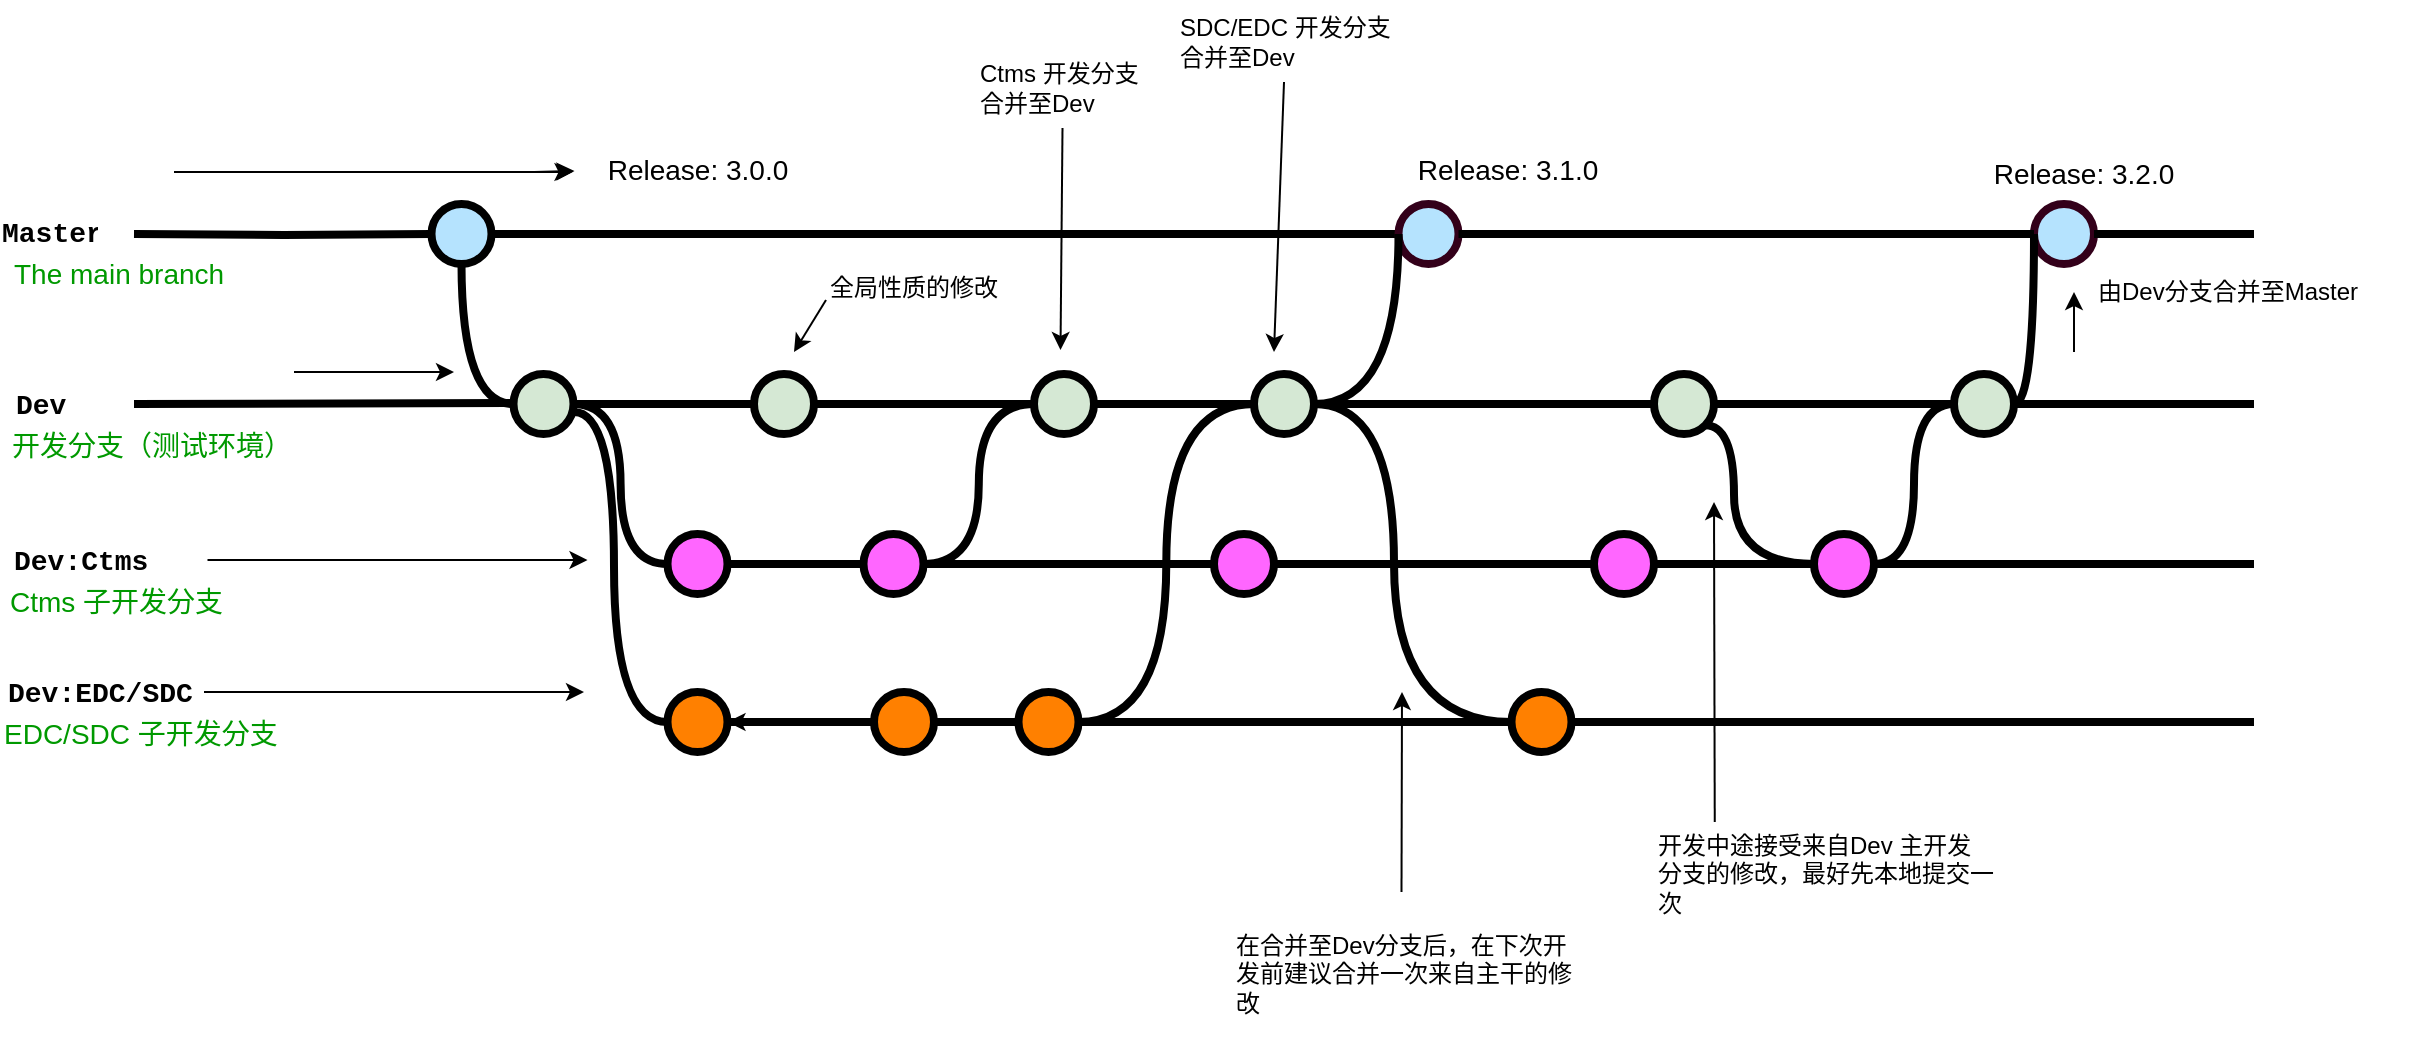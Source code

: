 <mxfile version="16.5.6" type="github" pages="2">
  <diagram id="yPxyJZ8AM_hMuL3Unpa9" name="complex gitflow">
    <mxGraphModel dx="1550" dy="779" grid="1" gridSize="10" guides="1" tooltips="1" connect="1" arrows="1" fold="1" page="1" pageScale="1" pageWidth="1100" pageHeight="850" math="0" shadow="0">
      <root>
        <mxCell id="0" />
        <mxCell id="1" parent="0" />
        <mxCell id="uWUnNED6HEl2aK5fdaIb-10" value="" style="verticalLabelPosition=bottom;verticalAlign=top;html=1;strokeWidth=4;shape=mxgraph.flowchart.on-page_reference;plain-blue;gradientColor=none;fillColor=#B5E3Fe;strokeColor=#000000;" parent="1" vertex="1">
          <mxGeometry x="298.75" y="196" width="30" height="30" as="geometry" />
        </mxCell>
        <mxCell id="uWUnNED6HEl2aK5fdaIb-109" value="" style="verticalLabelPosition=bottom;verticalAlign=top;html=1;strokeWidth=4;shape=mxgraph.flowchart.on-page_reference;plain-blue;gradientColor=none;strokeColor=#33001A;fillColor=#B5E3FE;" parent="1" vertex="1">
          <mxGeometry x="1100" y="196" width="30" height="30" as="geometry" />
        </mxCell>
        <mxCell id="uWUnNED6HEl2aK5fdaIb-12" value="" style="edgeStyle=orthogonalEdgeStyle;rounded=0;html=1;jettySize=auto;orthogonalLoop=1;strokeWidth=4;endArrow=none;endFill=0;" parent="1" target="uWUnNED6HEl2aK5fdaIb-10" edge="1">
          <mxGeometry x="192.25" y="211" as="geometry">
            <mxPoint x="150" y="211" as="sourcePoint" />
          </mxGeometry>
        </mxCell>
        <mxCell id="uWUnNED6HEl2aK5fdaIb-13" value="Master" style="text;html=1;strokeColor=none;fillColor=none;align=center;verticalAlign=middle;whiteSpace=wrap;overflow=hidden;fontSize=14;fontStyle=1;fontFamily=Courier New;" parent="1" vertex="1">
          <mxGeometry x="83" y="190" width="50" height="42" as="geometry" />
        </mxCell>
        <mxCell id="uWUnNED6HEl2aK5fdaIb-14" style="edgeStyle=orthogonalEdgeStyle;curved=1;rounded=0;html=1;exitX=1;exitY=0.5;exitPerimeter=0;endArrow=none;endFill=0;jettySize=auto;orthogonalLoop=1;strokeWidth=4;fontSize=15;entryX=0;entryY=0.5;entryDx=0;entryDy=0;entryPerimeter=0;startArrow=none;" parent="1" source="Vz9PpJUxYuVP-sBHaJVy-69" target="Vz9PpJUxYuVP-sBHaJVy-25" edge="1">
          <mxGeometry relative="1" as="geometry">
            <mxPoint x="630" y="296" as="targetPoint" />
          </mxGeometry>
        </mxCell>
        <mxCell id="uWUnNED6HEl2aK5fdaIb-15" value="" style="verticalLabelPosition=bottom;verticalAlign=top;html=1;strokeWidth=4;shape=mxgraph.flowchart.on-page_reference;plain-purple;gradientColor=none;strokeColor=#000000;fillColor=#D5E8D4;" parent="1" vertex="1">
          <mxGeometry x="339.75" y="281" width="30" height="30" as="geometry" />
        </mxCell>
        <mxCell id="uWUnNED6HEl2aK5fdaIb-20" value="Dev" style="text;html=1;strokeColor=none;fillColor=none;align=left;verticalAlign=middle;whiteSpace=wrap;overflow=hidden;fontSize=14;fontStyle=1;fontFamily=Courier New;" parent="1" vertex="1">
          <mxGeometry x="88.75" y="286" width="240" height="20" as="geometry" />
        </mxCell>
        <mxCell id="uWUnNED6HEl2aK5fdaIb-71" value="" style="edgeStyle=orthogonalEdgeStyle;rounded=0;orthogonalLoop=1;jettySize=auto;html=1;endArrow=none;endFill=0;strokeWidth=4;" parent="1" source="uWUnNED6HEl2aK5fdaIb-69" target="uWUnNED6HEl2aK5fdaIb-70" edge="1">
          <mxGeometry relative="1" as="geometry" />
        </mxCell>
        <mxCell id="uWUnNED6HEl2aK5fdaIb-75" style="edgeStyle=orthogonalEdgeStyle;rounded=0;orthogonalLoop=1;jettySize=auto;html=1;entryX=1;entryY=0.5;entryDx=0;entryDy=0;entryPerimeter=0;endArrow=none;endFill=0;strokeWidth=4;curved=1;" parent="1" source="uWUnNED6HEl2aK5fdaIb-69" target="uWUnNED6HEl2aK5fdaIb-15" edge="1">
          <mxGeometry relative="1" as="geometry" />
        </mxCell>
        <mxCell id="uWUnNED6HEl2aK5fdaIb-69" value="" style="verticalLabelPosition=bottom;verticalAlign=top;html=1;strokeWidth=4;shape=mxgraph.flowchart.on-page_reference;plain-purple;gradientColor=none;strokeColor=#000000;fillColor=#FF66FF;" parent="1" vertex="1">
          <mxGeometry x="416.75" y="361" width="30" height="30" as="geometry" />
        </mxCell>
        <mxCell id="uWUnNED6HEl2aK5fdaIb-78" value="" style="edgeStyle=orthogonalEdgeStyle;curved=1;rounded=0;orthogonalLoop=1;jettySize=auto;html=1;endArrow=none;endFill=0;strokeWidth=4;" parent="1" source="uWUnNED6HEl2aK5fdaIb-70" target="uWUnNED6HEl2aK5fdaIb-77" edge="1">
          <mxGeometry relative="1" as="geometry" />
        </mxCell>
        <mxCell id="uWUnNED6HEl2aK5fdaIb-70" value="" style="verticalLabelPosition=bottom;verticalAlign=top;html=1;strokeWidth=4;shape=mxgraph.flowchart.on-page_reference;plain-purple;gradientColor=none;strokeColor=#000000;fillColor=#FF66FF;" parent="1" vertex="1">
          <mxGeometry x="514.75" y="361" width="30" height="30" as="geometry" />
        </mxCell>
        <mxCell id="uWUnNED6HEl2aK5fdaIb-96" value="" style="edgeStyle=orthogonalEdgeStyle;curved=1;rounded=0;orthogonalLoop=1;jettySize=auto;html=1;endArrow=none;endFill=0;strokeWidth=4;fontFamily=Courier New;fontColor=#009900;startArrow=none;" parent="1" source="Vz9PpJUxYuVP-sBHaJVy-75" target="uWUnNED6HEl2aK5fdaIb-95" edge="1">
          <mxGeometry relative="1" as="geometry" />
        </mxCell>
        <mxCell id="uWUnNED6HEl2aK5fdaIb-77" value="" style="verticalLabelPosition=bottom;verticalAlign=top;html=1;strokeWidth=4;shape=mxgraph.flowchart.on-page_reference;plain-purple;gradientColor=none;strokeColor=#000000;fillColor=#FF66FF;" parent="1" vertex="1">
          <mxGeometry x="690" y="361" width="30" height="30" as="geometry" />
        </mxCell>
        <mxCell id="uWUnNED6HEl2aK5fdaIb-108" style="edgeStyle=orthogonalEdgeStyle;curved=1;rounded=0;orthogonalLoop=1;jettySize=auto;html=1;entryX=0;entryY=0.5;entryDx=0;entryDy=0;entryPerimeter=0;endArrow=none;endFill=0;strokeWidth=4;fontFamily=Courier New;fontColor=#009900;" parent="1" source="uWUnNED6HEl2aK5fdaIb-95" target="uWUnNED6HEl2aK5fdaIb-106" edge="1">
          <mxGeometry relative="1" as="geometry" />
        </mxCell>
        <mxCell id="uWUnNED6HEl2aK5fdaIb-95" value="" style="verticalLabelPosition=bottom;verticalAlign=top;html=1;strokeWidth=4;shape=mxgraph.flowchart.on-page_reference;plain-purple;gradientColor=none;strokeColor=#000000;fillColor=#FF66FF;" parent="1" vertex="1">
          <mxGeometry x="990" y="361" width="30" height="30" as="geometry" />
        </mxCell>
        <mxCell id="uWUnNED6HEl2aK5fdaIb-76" value="Dev:Ctms" style="text;html=1;strokeColor=none;fillColor=none;align=left;verticalAlign=middle;whiteSpace=wrap;overflow=hidden;fontSize=14;fontStyle=1;fontFamily=Courier New;" parent="1" vertex="1">
          <mxGeometry x="87.75" y="364" width="91" height="20" as="geometry" />
        </mxCell>
        <mxCell id="uWUnNED6HEl2aK5fdaIb-87" value="Ctms 子开发分支" style="text;html=1;strokeColor=none;fillColor=none;align=left;verticalAlign=middle;whiteSpace=wrap;overflow=hidden;fontSize=14;fontStyle=0;fontColor=#009900;" parent="1" vertex="1">
          <mxGeometry x="85.75" y="384" width="240" height="20" as="geometry" />
        </mxCell>
        <mxCell id="uWUnNED6HEl2aK5fdaIb-89" value="开发分支（测试环境）" style="text;html=1;strokeColor=none;fillColor=none;align=left;verticalAlign=middle;whiteSpace=wrap;overflow=hidden;fontSize=14;fontStyle=0;fontColor=#009900;" parent="1" vertex="1">
          <mxGeometry x="86.75" y="306" width="240" height="20" as="geometry" />
        </mxCell>
        <mxCell id="uWUnNED6HEl2aK5fdaIb-90" value="The main branch&lt;br&gt;" style="text;html=1;strokeColor=none;fillColor=none;align=left;verticalAlign=middle;whiteSpace=wrap;overflow=hidden;fontSize=14;fontStyle=0;fontColor=#009900;" parent="1" vertex="1">
          <mxGeometry x="88.25" y="220" width="146.75" height="20" as="geometry" />
        </mxCell>
        <mxCell id="uWUnNED6HEl2aK5fdaIb-92" value="" style="endArrow=classic;html=1;strokeWidth=1;fontFamily=Courier New;fontColor=#009900;" parent="1" edge="1">
          <mxGeometry width="50" height="50" relative="1" as="geometry">
            <mxPoint x="186.75" y="374" as="sourcePoint" />
            <mxPoint x="376.75" y="374" as="targetPoint" />
          </mxGeometry>
        </mxCell>
        <mxCell id="uWUnNED6HEl2aK5fdaIb-93" value="" style="endArrow=classic;html=1;strokeWidth=1;fontFamily=Courier New;fontColor=#009900;" parent="1" edge="1">
          <mxGeometry width="50" height="50" relative="1" as="geometry">
            <mxPoint x="230" y="280" as="sourcePoint" />
            <mxPoint x="310" y="280" as="targetPoint" />
          </mxGeometry>
        </mxCell>
        <mxCell id="uWUnNED6HEl2aK5fdaIb-103" value="Release: 3.0.0" style="text;html=1;strokeColor=none;fillColor=none;align=center;verticalAlign=middle;whiteSpace=wrap;overflow=hidden;fontSize=14;" parent="1" vertex="1">
          <mxGeometry x="377.88" y="168" width="107.75" height="20" as="geometry" />
        </mxCell>
        <mxCell id="uWUnNED6HEl2aK5fdaIb-115" style="edgeStyle=orthogonalEdgeStyle;curved=1;rounded=0;orthogonalLoop=1;jettySize=auto;html=1;entryX=0;entryY=0.5;entryDx=0;entryDy=0;entryPerimeter=0;endArrow=none;endFill=0;strokeWidth=4;fontFamily=Courier New;fontColor=#009900;" parent="1" source="uWUnNED6HEl2aK5fdaIb-106" target="uWUnNED6HEl2aK5fdaIb-109" edge="1">
          <mxGeometry relative="1" as="geometry">
            <Array as="points">
              <mxPoint x="1100" y="296" />
            </Array>
          </mxGeometry>
        </mxCell>
        <mxCell id="uWUnNED6HEl2aK5fdaIb-106" value="" style="verticalLabelPosition=bottom;verticalAlign=top;html=1;strokeWidth=4;shape=mxgraph.flowchart.on-page_reference;plain-purple;gradientColor=none;strokeColor=#000000;fillColor=#D5E8D4;" parent="1" vertex="1">
          <mxGeometry x="1060" y="281" width="30" height="30" as="geometry" />
        </mxCell>
        <mxCell id="uWUnNED6HEl2aK5fdaIb-116" value="Release: 3.1.0" style="text;html=1;strokeColor=none;fillColor=none;align=center;verticalAlign=middle;whiteSpace=wrap;overflow=hidden;fontSize=14;" parent="1" vertex="1">
          <mxGeometry x="782.25" y="168" width="110" height="20" as="geometry" />
        </mxCell>
        <mxCell id="uWUnNED6HEl2aK5fdaIb-117" value="" style="endArrow=classic;html=1;strokeWidth=1;fontFamily=Courier New;fontColor=#009900;exitX=0.5;exitY=1;exitDx=0;exitDy=0;" parent="1" source="Vz9PpJUxYuVP-sBHaJVy-38" edge="1">
          <mxGeometry width="50" height="50" relative="1" as="geometry">
            <mxPoint x="729.875" y="121" as="sourcePoint" />
            <mxPoint x="720" y="270" as="targetPoint" />
          </mxGeometry>
        </mxCell>
        <mxCell id="fSnZ5vnYTslC5NarKmr_-9" value="" style="edgeStyle=orthogonalEdgeStyle;rounded=0;orthogonalLoop=1;jettySize=auto;html=1;fontSize=12;fontColor=#000000;entryX=0;entryY=0.5;entryDx=0;entryDy=0;" parent="1" edge="1">
          <mxGeometry relative="1" as="geometry">
            <mxPoint x="369.25" y="180" as="targetPoint" />
            <Array as="points">
              <mxPoint x="349.25" y="180" />
              <mxPoint x="349.25" y="180" />
            </Array>
            <mxPoint x="341.5" y="180" as="sourcePoint" />
          </mxGeometry>
        </mxCell>
        <mxCell id="9hBKPDzoitwpIBdzFDQ7-15" value="&lt;span style=&quot;text-align: center&quot;&gt;由Dev分支合并至Master&lt;br&gt;&lt;/span&gt;" style="text;html=1;strokeColor=none;fillColor=none;align=left;verticalAlign=middle;whiteSpace=wrap;overflow=hidden;fontSize=12;fontStyle=0;fontColor=#000000;" parent="1" vertex="1">
          <mxGeometry x="1130" y="220" width="167.75" height="40" as="geometry" />
        </mxCell>
        <mxCell id="9hBKPDzoitwpIBdzFDQ7-21" value="" style="edgeStyle=orthogonalEdgeStyle;rounded=0;orthogonalLoop=1;jettySize=auto;html=1;fontSize=15;endArrow=none;endFill=0;strokeWidth=4;entryX=0;entryY=0.5;entryDx=0;entryDy=0;entryPerimeter=0;exitX=1;exitY=0.5;exitDx=0;exitDy=0;exitPerimeter=0;" parent="1" source="uWUnNED6HEl2aK5fdaIb-10" target="Vz9PpJUxYuVP-sBHaJVy-47" edge="1">
          <mxGeometry relative="1" as="geometry">
            <mxPoint x="622.25" y="211" as="targetPoint" />
            <mxPoint x="482.25" y="211" as="sourcePoint" />
          </mxGeometry>
        </mxCell>
        <mxCell id="Vz9PpJUxYuVP-sBHaJVy-1" value="" style="verticalLabelPosition=bottom;verticalAlign=top;html=1;strokeWidth=4;shape=mxgraph.flowchart.on-page_reference;plain-purple;gradientColor=none;strokeColor=#000000;fillColor=#FF8000;" vertex="1" parent="1">
          <mxGeometry x="416.75" y="440" width="30" height="30" as="geometry" />
        </mxCell>
        <mxCell id="Vz9PpJUxYuVP-sBHaJVy-32" value="" style="edgeStyle=orthogonalEdgeStyle;rounded=0;orthogonalLoop=1;jettySize=auto;html=1;" edge="1" parent="1" source="Vz9PpJUxYuVP-sBHaJVy-2" target="Vz9PpJUxYuVP-sBHaJVy-1">
          <mxGeometry relative="1" as="geometry" />
        </mxCell>
        <mxCell id="Vz9PpJUxYuVP-sBHaJVy-2" value="" style="verticalLabelPosition=bottom;verticalAlign=top;html=1;strokeWidth=4;shape=mxgraph.flowchart.on-page_reference;plain-purple;gradientColor=none;strokeColor=#000000;fillColor=#FF8000;" vertex="1" parent="1">
          <mxGeometry x="520" y="440" width="30" height="30" as="geometry" />
        </mxCell>
        <mxCell id="Vz9PpJUxYuVP-sBHaJVy-3" value="" style="verticalLabelPosition=bottom;verticalAlign=top;html=1;strokeWidth=4;shape=mxgraph.flowchart.on-page_reference;plain-purple;gradientColor=none;strokeColor=#000000;fillColor=#FF8000;" vertex="1" parent="1">
          <mxGeometry x="592.25" y="440" width="30" height="30" as="geometry" />
        </mxCell>
        <mxCell id="Vz9PpJUxYuVP-sBHaJVy-4" value="Dev:EDC/SDC" style="text;html=1;strokeColor=none;fillColor=none;align=left;verticalAlign=middle;whiteSpace=wrap;overflow=hidden;fontSize=14;fontStyle=1;fontFamily=Courier New;" vertex="1" parent="1">
          <mxGeometry x="85" y="430" width="105" height="20" as="geometry" />
        </mxCell>
        <mxCell id="Vz9PpJUxYuVP-sBHaJVy-5" value="EDC/SDC 子开发分支" style="text;html=1;strokeColor=none;fillColor=none;align=left;verticalAlign=middle;whiteSpace=wrap;overflow=hidden;fontSize=14;fontStyle=0;fontColor=#009900;" vertex="1" parent="1">
          <mxGeometry x="83" y="450" width="240" height="20" as="geometry" />
        </mxCell>
        <mxCell id="Vz9PpJUxYuVP-sBHaJVy-6" value="" style="endArrow=classic;html=1;strokeWidth=1;fontFamily=Courier New;fontColor=#009900;" edge="1" parent="1">
          <mxGeometry width="50" height="50" relative="1" as="geometry">
            <mxPoint x="185" y="440" as="sourcePoint" />
            <mxPoint x="375" y="440" as="targetPoint" />
          </mxGeometry>
        </mxCell>
        <mxCell id="Vz9PpJUxYuVP-sBHaJVy-7" style="edgeStyle=orthogonalEdgeStyle;rounded=0;orthogonalLoop=1;jettySize=auto;html=1;endArrow=none;endFill=0;strokeWidth=4;curved=1;exitX=0;exitY=0.5;exitDx=0;exitDy=0;exitPerimeter=0;" edge="1" parent="1" source="Vz9PpJUxYuVP-sBHaJVy-1">
          <mxGeometry relative="1" as="geometry">
            <mxPoint x="426.75" y="386" as="sourcePoint" />
            <mxPoint x="370" y="300" as="targetPoint" />
            <Array as="points">
              <mxPoint x="390" y="455" />
              <mxPoint x="390" y="300" />
            </Array>
          </mxGeometry>
        </mxCell>
        <mxCell id="Vz9PpJUxYuVP-sBHaJVy-12" value="" style="edgeStyle=orthogonalEdgeStyle;curved=1;rounded=0;orthogonalLoop=1;jettySize=auto;html=1;endArrow=none;endFill=0;strokeWidth=4;exitX=1;exitY=0.5;exitDx=0;exitDy=0;exitPerimeter=0;entryX=0;entryY=0.5;entryDx=0;entryDy=0;entryPerimeter=0;" edge="1" parent="1" source="Vz9PpJUxYuVP-sBHaJVy-2" target="Vz9PpJUxYuVP-sBHaJVy-3">
          <mxGeometry relative="1" as="geometry">
            <mxPoint x="554.75" y="437" as="sourcePoint" />
            <mxPoint x="580" y="455" as="targetPoint" />
          </mxGeometry>
        </mxCell>
        <mxCell id="Vz9PpJUxYuVP-sBHaJVy-18" style="edgeStyle=orthogonalEdgeStyle;curved=1;rounded=0;html=1;endArrow=none;endFill=0;jettySize=auto;orthogonalLoop=1;strokeWidth=4;fontSize=15;entryX=0.5;entryY=1;entryDx=0;entryDy=0;entryPerimeter=0;" edge="1" parent="1" target="uWUnNED6HEl2aK5fdaIb-10">
          <mxGeometry relative="1" as="geometry">
            <mxPoint x="340" y="296" as="sourcePoint" />
            <mxPoint x="600.25" y="306" as="targetPoint" />
          </mxGeometry>
        </mxCell>
        <mxCell id="Vz9PpJUxYuVP-sBHaJVy-22" value="" style="edgeStyle=orthogonalEdgeStyle;rounded=0;orthogonalLoop=1;jettySize=auto;html=1;fontSize=12;fontColor=#000000;entryX=0;entryY=0.5;entryDx=0;entryDy=0;" edge="1" parent="1">
          <mxGeometry relative="1" as="geometry">
            <mxPoint x="370.25" y="179.5" as="targetPoint" />
            <Array as="points">
              <mxPoint x="350.25" y="179.5" />
              <mxPoint x="350.25" y="179.5" />
            </Array>
            <mxPoint x="170" y="180" as="sourcePoint" />
          </mxGeometry>
        </mxCell>
        <mxCell id="Vz9PpJUxYuVP-sBHaJVy-23" style="edgeStyle=orthogonalEdgeStyle;curved=1;rounded=0;html=1;endArrow=none;endFill=0;jettySize=auto;orthogonalLoop=1;strokeWidth=4;fontSize=15;entryX=0;entryY=0.5;entryDx=0;entryDy=0;entryPerimeter=0;" edge="1" parent="1">
          <mxGeometry relative="1" as="geometry">
            <mxPoint x="150" y="296" as="sourcePoint" />
            <mxPoint x="339.75" y="295.5" as="targetPoint" />
            <Array as="points">
              <mxPoint x="245" y="296" />
            </Array>
          </mxGeometry>
        </mxCell>
        <mxCell id="Vz9PpJUxYuVP-sBHaJVy-24" value="" style="edgeStyle=orthogonalEdgeStyle;rounded=0;orthogonalLoop=1;jettySize=auto;html=1;endArrow=none;endFill=0;strokeWidth=4;entryX=0;entryY=0.5;entryDx=0;entryDy=0;entryPerimeter=0;" edge="1" parent="1" source="Vz9PpJUxYuVP-sBHaJVy-1" target="Vz9PpJUxYuVP-sBHaJVy-2">
          <mxGeometry relative="1" as="geometry">
            <mxPoint x="450" y="454" as="sourcePoint" />
            <mxPoint x="524.75" y="454" as="targetPoint" />
          </mxGeometry>
        </mxCell>
        <mxCell id="Vz9PpJUxYuVP-sBHaJVy-25" value="" style="verticalLabelPosition=bottom;verticalAlign=top;html=1;strokeWidth=4;shape=mxgraph.flowchart.on-page_reference;plain-purple;gradientColor=none;strokeColor=#000000;fillColor=#D5E8D4;" vertex="1" parent="1">
          <mxGeometry x="600" y="281" width="30" height="30" as="geometry" />
        </mxCell>
        <mxCell id="Vz9PpJUxYuVP-sBHaJVy-27" style="edgeStyle=orthogonalEdgeStyle;curved=1;rounded=0;html=1;endArrow=none;endFill=0;jettySize=auto;orthogonalLoop=1;strokeWidth=4;fontSize=15;exitX=1;exitY=0.5;exitDx=0;exitDy=0;exitPerimeter=0;startArrow=none;" edge="1" parent="1" source="Vz9PpJUxYuVP-sBHaJVy-56" target="uWUnNED6HEl2aK5fdaIb-106">
          <mxGeometry relative="1" as="geometry">
            <mxPoint x="750" y="280.5" as="sourcePoint" />
            <mxPoint x="1060" y="280" as="targetPoint" />
          </mxGeometry>
        </mxCell>
        <mxCell id="Vz9PpJUxYuVP-sBHaJVy-28" value="" style="edgeStyle=orthogonalEdgeStyle;curved=1;rounded=0;orthogonalLoop=1;jettySize=auto;html=1;endArrow=none;endFill=0;strokeWidth=4;entryX=0;entryY=0.5;entryDx=0;entryDy=0;entryPerimeter=0;exitX=1;exitY=0.5;exitDx=0;exitDy=0;exitPerimeter=0;" edge="1" parent="1" source="uWUnNED6HEl2aK5fdaIb-70" target="Vz9PpJUxYuVP-sBHaJVy-25">
          <mxGeometry relative="1" as="geometry">
            <mxPoint x="550" y="370" as="sourcePoint" />
            <mxPoint x="604.75" y="386" as="targetPoint" />
          </mxGeometry>
        </mxCell>
        <mxCell id="Vz9PpJUxYuVP-sBHaJVy-29" value="" style="edgeStyle=orthogonalEdgeStyle;curved=1;rounded=0;orthogonalLoop=1;jettySize=auto;html=1;endArrow=none;endFill=0;strokeWidth=4;exitX=1;exitY=0.5;exitDx=0;exitDy=0;exitPerimeter=0;entryX=0;entryY=0.5;entryDx=0;entryDy=0;entryPerimeter=0;" edge="1" parent="1" source="Vz9PpJUxYuVP-sBHaJVy-3" target="Vz9PpJUxYuVP-sBHaJVy-30">
          <mxGeometry relative="1" as="geometry">
            <mxPoint x="554.75" y="386" as="sourcePoint" />
            <mxPoint x="750" y="300" as="targetPoint" />
          </mxGeometry>
        </mxCell>
        <mxCell id="Vz9PpJUxYuVP-sBHaJVy-30" value="" style="verticalLabelPosition=bottom;verticalAlign=top;html=1;strokeWidth=4;shape=mxgraph.flowchart.on-page_reference;plain-purple;gradientColor=none;strokeColor=#000000;fillColor=#D5E8D4;" vertex="1" parent="1">
          <mxGeometry x="710" y="281" width="30" height="30" as="geometry" />
        </mxCell>
        <mxCell id="Vz9PpJUxYuVP-sBHaJVy-31" value="" style="edgeStyle=orthogonalEdgeStyle;curved=1;rounded=0;html=1;endArrow=none;endFill=0;jettySize=auto;orthogonalLoop=1;strokeWidth=4;fontSize=15;exitX=1;exitY=0.5;exitDx=0;exitDy=0;exitPerimeter=0;" edge="1" parent="1" source="Vz9PpJUxYuVP-sBHaJVy-25">
          <mxGeometry relative="1" as="geometry">
            <mxPoint x="649" y="296" as="sourcePoint" />
            <mxPoint x="710" y="296" as="targetPoint" />
          </mxGeometry>
        </mxCell>
        <mxCell id="Vz9PpJUxYuVP-sBHaJVy-33" value="" style="verticalLabelPosition=bottom;verticalAlign=top;html=1;strokeWidth=4;shape=mxgraph.flowchart.on-page_reference;plain-purple;gradientColor=none;strokeColor=#000000;fillColor=#FF8000;" vertex="1" parent="1">
          <mxGeometry x="838.75" y="440" width="30" height="30" as="geometry" />
        </mxCell>
        <mxCell id="Vz9PpJUxYuVP-sBHaJVy-34" value="" style="edgeStyle=orthogonalEdgeStyle;curved=1;rounded=0;orthogonalLoop=1;jettySize=auto;html=1;endArrow=none;endFill=0;strokeWidth=4;exitX=1;exitY=0.5;exitDx=0;exitDy=0;exitPerimeter=0;entryX=0;entryY=0.5;entryDx=0;entryDy=0;entryPerimeter=0;" edge="1" parent="1" source="Vz9PpJUxYuVP-sBHaJVy-3" target="Vz9PpJUxYuVP-sBHaJVy-33">
          <mxGeometry relative="1" as="geometry">
            <mxPoint x="560" y="465" as="sourcePoint" />
            <mxPoint x="602.25" y="465" as="targetPoint" />
          </mxGeometry>
        </mxCell>
        <mxCell id="Vz9PpJUxYuVP-sBHaJVy-35" value="" style="edgeStyle=orthogonalEdgeStyle;curved=1;rounded=0;orthogonalLoop=1;jettySize=auto;html=1;endArrow=none;endFill=0;strokeWidth=4;exitX=1;exitY=0.5;exitDx=0;exitDy=0;exitPerimeter=0;" edge="1" parent="1" source="Vz9PpJUxYuVP-sBHaJVy-33">
          <mxGeometry relative="1" as="geometry">
            <mxPoint x="632.25" y="465" as="sourcePoint" />
            <mxPoint x="1210" y="455" as="targetPoint" />
          </mxGeometry>
        </mxCell>
        <mxCell id="Vz9PpJUxYuVP-sBHaJVy-36" value="" style="edgeStyle=orthogonalEdgeStyle;curved=1;rounded=0;orthogonalLoop=1;jettySize=auto;html=1;endArrow=none;endFill=0;strokeWidth=4;exitX=1;exitY=0.5;exitDx=0;exitDy=0;exitPerimeter=0;" edge="1" parent="1" source="uWUnNED6HEl2aK5fdaIb-95">
          <mxGeometry relative="1" as="geometry">
            <mxPoint x="822.25" y="465" as="sourcePoint" />
            <mxPoint x="1210" y="376" as="targetPoint" />
          </mxGeometry>
        </mxCell>
        <mxCell id="Vz9PpJUxYuVP-sBHaJVy-38" value="&lt;span style=&quot;text-align: center&quot;&gt;SDC/EDC 开发分支合并至Dev&lt;br&gt;&lt;/span&gt;" style="text;html=1;strokeColor=none;fillColor=none;align=left;verticalAlign=middle;whiteSpace=wrap;overflow=hidden;fontSize=12;fontStyle=0;fontColor=#000000;" vertex="1" parent="1">
          <mxGeometry x="670.63" y="94" width="108.75" height="41" as="geometry" />
        </mxCell>
        <mxCell id="Vz9PpJUxYuVP-sBHaJVy-40" value="" style="endArrow=classic;html=1;strokeWidth=1;fontFamily=Courier New;fontColor=#009900;" edge="1" parent="1">
          <mxGeometry width="50" height="50" relative="1" as="geometry">
            <mxPoint x="1120" y="270" as="sourcePoint" />
            <mxPoint x="1120" y="240" as="targetPoint" />
          </mxGeometry>
        </mxCell>
        <mxCell id="Vz9PpJUxYuVP-sBHaJVy-41" value="" style="edgeStyle=orthogonalEdgeStyle;curved=1;rounded=0;orthogonalLoop=1;jettySize=auto;html=1;endArrow=none;endFill=0;strokeWidth=4;" edge="1" parent="1" source="uWUnNED6HEl2aK5fdaIb-106">
          <mxGeometry relative="1" as="geometry">
            <mxPoint x="1080" y="296" as="sourcePoint" />
            <mxPoint x="1210" y="296" as="targetPoint" />
            <Array as="points" />
          </mxGeometry>
        </mxCell>
        <mxCell id="Vz9PpJUxYuVP-sBHaJVy-42" value="" style="endArrow=classic;html=1;strokeWidth=1;fontFamily=Courier New;fontColor=#009900;exitX=0.5;exitY=1;exitDx=0;exitDy=0;" edge="1" parent="1" source="Vz9PpJUxYuVP-sBHaJVy-43">
          <mxGeometry width="50" height="50" relative="1" as="geometry">
            <mxPoint x="613.25" y="239" as="sourcePoint" />
            <mxPoint x="613.25" y="269" as="targetPoint" />
          </mxGeometry>
        </mxCell>
        <mxCell id="Vz9PpJUxYuVP-sBHaJVy-43" value="&lt;span style=&quot;text-align: center&quot;&gt;Ctms 开发分支合并至Dev&lt;br&gt;&lt;/span&gt;" style="text;html=1;strokeColor=none;fillColor=none;align=left;verticalAlign=middle;whiteSpace=wrap;overflow=hidden;fontSize=12;fontStyle=0;fontColor=#000000;" vertex="1" parent="1">
          <mxGeometry x="571" y="117" width="86.5" height="41" as="geometry" />
        </mxCell>
        <mxCell id="Vz9PpJUxYuVP-sBHaJVy-47" value="" style="verticalLabelPosition=bottom;verticalAlign=top;html=1;strokeWidth=4;shape=mxgraph.flowchart.on-page_reference;plain-blue;gradientColor=none;strokeColor=#33001A;fillColor=#B5E3FE;" vertex="1" parent="1">
          <mxGeometry x="782.25" y="196" width="30" height="30" as="geometry" />
        </mxCell>
        <mxCell id="Vz9PpJUxYuVP-sBHaJVy-48" value="" style="edgeStyle=orthogonalEdgeStyle;rounded=0;orthogonalLoop=1;jettySize=auto;html=1;fontSize=15;endArrow=none;endFill=0;strokeWidth=4;entryX=0;entryY=0.5;entryDx=0;entryDy=0;entryPerimeter=0;exitX=1;exitY=0.5;exitDx=0;exitDy=0;exitPerimeter=0;" edge="1" parent="1" source="Vz9PpJUxYuVP-sBHaJVy-47" target="uWUnNED6HEl2aK5fdaIb-109">
          <mxGeometry relative="1" as="geometry">
            <mxPoint x="750" y="221" as="targetPoint" />
            <mxPoint x="456.75" y="221" as="sourcePoint" />
          </mxGeometry>
        </mxCell>
        <mxCell id="Vz9PpJUxYuVP-sBHaJVy-49" value="Release: 3.2.0" style="text;html=1;strokeColor=none;fillColor=none;align=center;verticalAlign=middle;whiteSpace=wrap;overflow=hidden;fontSize=14;" vertex="1" parent="1">
          <mxGeometry x="1070" y="170" width="110" height="20" as="geometry" />
        </mxCell>
        <mxCell id="Vz9PpJUxYuVP-sBHaJVy-50" value="" style="edgeStyle=orthogonalEdgeStyle;curved=1;rounded=0;html=1;endArrow=none;endFill=0;jettySize=auto;orthogonalLoop=1;strokeWidth=4;fontSize=15;exitX=1;exitY=0.5;exitDx=0;exitDy=0;exitPerimeter=0;entryX=0;entryY=0.5;entryDx=0;entryDy=0;entryPerimeter=0;" edge="1" parent="1" source="Vz9PpJUxYuVP-sBHaJVy-30" target="Vz9PpJUxYuVP-sBHaJVy-47">
          <mxGeometry relative="1" as="geometry">
            <mxPoint x="640" y="280" as="sourcePoint" />
            <mxPoint x="760" y="280" as="targetPoint" />
            <Array as="points">
              <mxPoint x="782" y="296" />
            </Array>
          </mxGeometry>
        </mxCell>
        <mxCell id="Vz9PpJUxYuVP-sBHaJVy-56" value="" style="verticalLabelPosition=bottom;verticalAlign=top;html=1;strokeWidth=4;shape=mxgraph.flowchart.on-page_reference;plain-purple;gradientColor=none;strokeColor=#000000;fillColor=#D5E8D4;" vertex="1" parent="1">
          <mxGeometry x="910" y="281" width="30" height="30" as="geometry" />
        </mxCell>
        <mxCell id="Vz9PpJUxYuVP-sBHaJVy-57" value="" style="edgeStyle=orthogonalEdgeStyle;curved=1;rounded=0;html=1;endArrow=none;endFill=0;jettySize=auto;orthogonalLoop=1;strokeWidth=4;fontSize=15;exitX=1;exitY=0.5;exitDx=0;exitDy=0;exitPerimeter=0;startArrow=none;" edge="1" parent="1" source="Vz9PpJUxYuVP-sBHaJVy-30" target="Vz9PpJUxYuVP-sBHaJVy-56">
          <mxGeometry relative="1" as="geometry">
            <mxPoint x="740" y="296" as="sourcePoint" />
            <mxPoint x="970" y="296" as="targetPoint" />
          </mxGeometry>
        </mxCell>
        <mxCell id="Vz9PpJUxYuVP-sBHaJVy-63" value="" style="edgeStyle=orthogonalEdgeStyle;curved=1;rounded=0;html=1;endArrow=none;endFill=0;jettySize=auto;orthogonalLoop=1;strokeWidth=4;fontSize=15;startArrow=none;entryX=0;entryY=0.5;entryDx=0;entryDy=0;entryPerimeter=0;" edge="1" parent="1" source="Vz9PpJUxYuVP-sBHaJVy-30" target="Vz9PpJUxYuVP-sBHaJVy-33">
          <mxGeometry relative="1" as="geometry">
            <mxPoint x="750" y="306" as="sourcePoint" />
            <mxPoint x="860" y="306" as="targetPoint" />
            <Array as="points">
              <mxPoint x="780" y="296" />
              <mxPoint x="780" y="455" />
            </Array>
          </mxGeometry>
        </mxCell>
        <mxCell id="Vz9PpJUxYuVP-sBHaJVy-64" value="" style="endArrow=classic;html=1;strokeWidth=1;fontFamily=Courier New;fontColor=#009900;exitX=0.5;exitY=0;exitDx=0;exitDy=0;" edge="1" parent="1" source="Vz9PpJUxYuVP-sBHaJVy-65">
          <mxGeometry width="50" height="50" relative="1" as="geometry">
            <mxPoint x="954.875" y="551" as="sourcePoint" />
            <mxPoint x="784" y="440" as="targetPoint" />
          </mxGeometry>
        </mxCell>
        <mxCell id="Vz9PpJUxYuVP-sBHaJVy-65" value="&lt;span style=&quot;text-align: center&quot;&gt;在合并至Dev分支后，在下次开发前建议合并一次来自主干的修改&lt;br&gt;&lt;/span&gt;" style="text;html=1;strokeColor=none;fillColor=none;align=left;verticalAlign=middle;whiteSpace=wrap;overflow=hidden;fontSize=12;fontStyle=0;fontColor=#000000;" vertex="1" parent="1">
          <mxGeometry x="698.75" y="540" width="170" height="81" as="geometry" />
        </mxCell>
        <mxCell id="Vz9PpJUxYuVP-sBHaJVy-69" value="" style="verticalLabelPosition=bottom;verticalAlign=top;html=1;strokeWidth=4;shape=mxgraph.flowchart.on-page_reference;plain-purple;gradientColor=none;strokeColor=#000000;fillColor=#D5E8D4;" vertex="1" parent="1">
          <mxGeometry x="460" y="281" width="30" height="30" as="geometry" />
        </mxCell>
        <mxCell id="Vz9PpJUxYuVP-sBHaJVy-70" value="" style="edgeStyle=orthogonalEdgeStyle;curved=1;rounded=0;html=1;exitX=1;exitY=0.5;exitPerimeter=0;endArrow=none;endFill=0;jettySize=auto;orthogonalLoop=1;strokeWidth=4;fontSize=15;entryX=0;entryY=0.5;entryDx=0;entryDy=0;entryPerimeter=0;" edge="1" parent="1" source="uWUnNED6HEl2aK5fdaIb-15" target="Vz9PpJUxYuVP-sBHaJVy-69">
          <mxGeometry relative="1" as="geometry">
            <mxPoint x="369.75" y="296" as="sourcePoint" />
            <mxPoint x="600" y="296" as="targetPoint" />
          </mxGeometry>
        </mxCell>
        <mxCell id="Vz9PpJUxYuVP-sBHaJVy-71" value="" style="endArrow=classic;html=1;strokeWidth=1;fontFamily=Courier New;fontColor=#009900;exitX=0;exitY=0.75;exitDx=0;exitDy=0;" edge="1" parent="1" source="Vz9PpJUxYuVP-sBHaJVy-72">
          <mxGeometry width="50" height="50" relative="1" as="geometry">
            <mxPoint x="514.875" y="124" as="sourcePoint" />
            <mxPoint x="480" y="270" as="targetPoint" />
          </mxGeometry>
        </mxCell>
        <mxCell id="Vz9PpJUxYuVP-sBHaJVy-72" value="&lt;span style=&quot;text-align: center&quot;&gt;全局性质的修改&lt;br&gt;&lt;/span&gt;" style="text;html=1;strokeColor=none;fillColor=none;align=left;verticalAlign=middle;whiteSpace=wrap;overflow=hidden;fontSize=12;fontStyle=0;fontColor=#000000;" vertex="1" parent="1">
          <mxGeometry x="496" y="226" width="108.75" height="24" as="geometry" />
        </mxCell>
        <mxCell id="Vz9PpJUxYuVP-sBHaJVy-74" style="edgeStyle=orthogonalEdgeStyle;curved=1;rounded=0;orthogonalLoop=1;jettySize=auto;html=1;entryX=0.855;entryY=0.855;entryDx=0;entryDy=0;entryPerimeter=0;endArrow=none;endFill=0;strokeWidth=4;fontFamily=Courier New;fontColor=#009900;exitX=0;exitY=0.5;exitDx=0;exitDy=0;exitPerimeter=0;" edge="1" parent="1" source="uWUnNED6HEl2aK5fdaIb-95" target="Vz9PpJUxYuVP-sBHaJVy-56">
          <mxGeometry relative="1" as="geometry">
            <mxPoint x="980" y="370" as="sourcePoint" />
            <mxPoint x="1070" y="306" as="targetPoint" />
            <Array as="points">
              <mxPoint x="950" y="376" />
              <mxPoint x="950" y="307" />
            </Array>
          </mxGeometry>
        </mxCell>
        <mxCell id="Vz9PpJUxYuVP-sBHaJVy-75" value="" style="verticalLabelPosition=bottom;verticalAlign=top;html=1;strokeWidth=4;shape=mxgraph.flowchart.on-page_reference;plain-purple;gradientColor=none;strokeColor=#000000;fillColor=#FF66FF;" vertex="1" parent="1">
          <mxGeometry x="880" y="361" width="30" height="30" as="geometry" />
        </mxCell>
        <mxCell id="Vz9PpJUxYuVP-sBHaJVy-76" value="" style="edgeStyle=orthogonalEdgeStyle;curved=1;rounded=0;orthogonalLoop=1;jettySize=auto;html=1;endArrow=none;endFill=0;strokeWidth=4;fontFamily=Courier New;fontColor=#009900;" edge="1" parent="1" source="uWUnNED6HEl2aK5fdaIb-77" target="Vz9PpJUxYuVP-sBHaJVy-75">
          <mxGeometry relative="1" as="geometry">
            <mxPoint x="720" y="376" as="sourcePoint" />
            <mxPoint x="990" y="376" as="targetPoint" />
          </mxGeometry>
        </mxCell>
        <mxCell id="Vz9PpJUxYuVP-sBHaJVy-77" value="" style="endArrow=classic;html=1;strokeWidth=1;fontFamily=Courier New;fontColor=#009900;exitX=0.5;exitY=0;exitDx=0;exitDy=0;" edge="1" parent="1">
          <mxGeometry width="50" height="50" relative="1" as="geometry">
            <mxPoint x="940.375" y="505" as="sourcePoint" />
            <mxPoint x="940" y="345" as="targetPoint" />
          </mxGeometry>
        </mxCell>
        <mxCell id="Vz9PpJUxYuVP-sBHaJVy-78" value="&lt;span style=&quot;text-align: center&quot;&gt;开发中途接受来自Dev 主开发分支的修改，最好先本地提交一次&lt;br&gt;&lt;/span&gt;" style="text;html=1;strokeColor=none;fillColor=none;align=left;verticalAlign=middle;whiteSpace=wrap;overflow=hidden;fontSize=12;fontStyle=0;fontColor=#000000;" vertex="1" parent="1">
          <mxGeometry x="910" y="490" width="170" height="81" as="geometry" />
        </mxCell>
        <mxCell id="Vz9PpJUxYuVP-sBHaJVy-79" value="" style="edgeStyle=orthogonalEdgeStyle;rounded=0;orthogonalLoop=1;jettySize=auto;html=1;fontSize=15;endArrow=none;endFill=0;strokeWidth=4;exitX=1;exitY=0.5;exitDx=0;exitDy=0;exitPerimeter=0;" edge="1" parent="1" source="uWUnNED6HEl2aK5fdaIb-109">
          <mxGeometry relative="1" as="geometry">
            <mxPoint x="1210" y="211" as="targetPoint" />
            <mxPoint x="822.25" y="221" as="sourcePoint" />
          </mxGeometry>
        </mxCell>
      </root>
    </mxGraphModel>
  </diagram>
  <diagram id="14E5dvvFtckLN4pef08T" name="Feature ">
    <mxGraphModel dx="1550" dy="779" grid="1" gridSize="10" guides="1" tooltips="1" connect="1" arrows="1" fold="1" page="1" pageScale="1" pageWidth="827" pageHeight="1169" math="0" shadow="0">
      <root>
        <mxCell id="t2rVEfrYjw2WuN420U8K-0" />
        <mxCell id="t2rVEfrYjw2WuN420U8K-1" parent="t2rVEfrYjw2WuN420U8K-0" />
        <mxCell id="2S0Yq6auY6vNfKxodWsS-0" value="" style="verticalLabelPosition=bottom;verticalAlign=top;html=1;strokeWidth=4;shape=mxgraph.flowchart.on-page_reference;plain-blue;gradientColor=none;fillColor=#B5E3Fe;strokeColor=#000000;" vertex="1" parent="t2rVEfrYjw2WuN420U8K-1">
          <mxGeometry x="298.75" y="196" width="30" height="30" as="geometry" />
        </mxCell>
        <mxCell id="2S0Yq6auY6vNfKxodWsS-1" value="" style="verticalLabelPosition=bottom;verticalAlign=top;html=1;strokeWidth=4;shape=mxgraph.flowchart.on-page_reference;plain-blue;gradientColor=none;strokeColor=#33001A;fillColor=#B5E3FE;" vertex="1" parent="t2rVEfrYjw2WuN420U8K-1">
          <mxGeometry x="1100" y="196" width="30" height="30" as="geometry" />
        </mxCell>
        <mxCell id="2S0Yq6auY6vNfKxodWsS-2" value="" style="edgeStyle=orthogonalEdgeStyle;rounded=0;html=1;jettySize=auto;orthogonalLoop=1;strokeWidth=4;endArrow=none;endFill=0;" edge="1" parent="t2rVEfrYjw2WuN420U8K-1" target="2S0Yq6auY6vNfKxodWsS-0">
          <mxGeometry x="192.25" y="211" as="geometry">
            <mxPoint x="150" y="211" as="sourcePoint" />
          </mxGeometry>
        </mxCell>
        <mxCell id="2S0Yq6auY6vNfKxodWsS-3" value="Master" style="text;html=1;strokeColor=none;fillColor=none;align=center;verticalAlign=middle;whiteSpace=wrap;overflow=hidden;fontSize=14;fontStyle=1;fontFamily=Courier New;" vertex="1" parent="t2rVEfrYjw2WuN420U8K-1">
          <mxGeometry x="83" y="190" width="50" height="42" as="geometry" />
        </mxCell>
        <mxCell id="2S0Yq6auY6vNfKxodWsS-4" style="edgeStyle=orthogonalEdgeStyle;curved=1;rounded=0;html=1;exitX=1;exitY=0.5;exitPerimeter=0;endArrow=none;endFill=0;jettySize=auto;orthogonalLoop=1;strokeWidth=4;fontSize=15;entryX=0;entryY=0.5;entryDx=0;entryDy=0;entryPerimeter=0;startArrow=none;" edge="1" parent="t2rVEfrYjw2WuN420U8K-1" source="2S0Yq6auY6vNfKxodWsS-67" target="2S0Yq6auY6vNfKxodWsS-43">
          <mxGeometry relative="1" as="geometry">
            <mxPoint x="630" y="296" as="targetPoint" />
          </mxGeometry>
        </mxCell>
        <mxCell id="2S0Yq6auY6vNfKxodWsS-5" value="" style="verticalLabelPosition=bottom;verticalAlign=top;html=1;strokeWidth=4;shape=mxgraph.flowchart.on-page_reference;plain-purple;gradientColor=none;strokeColor=#000000;fillColor=#D5E8D4;" vertex="1" parent="t2rVEfrYjw2WuN420U8K-1">
          <mxGeometry x="339.75" y="281" width="30" height="30" as="geometry" />
        </mxCell>
        <mxCell id="2S0Yq6auY6vNfKxodWsS-6" value="Dev" style="text;html=1;strokeColor=none;fillColor=none;align=left;verticalAlign=middle;whiteSpace=wrap;overflow=hidden;fontSize=14;fontStyle=1;fontFamily=Courier New;" vertex="1" parent="t2rVEfrYjw2WuN420U8K-1">
          <mxGeometry x="88.75" y="286" width="240" height="20" as="geometry" />
        </mxCell>
        <mxCell id="2S0Yq6auY6vNfKxodWsS-7" value="" style="edgeStyle=orthogonalEdgeStyle;rounded=0;orthogonalLoop=1;jettySize=auto;html=1;endArrow=none;endFill=0;strokeWidth=4;" edge="1" parent="t2rVEfrYjw2WuN420U8K-1" source="2S0Yq6auY6vNfKxodWsS-9" target="2S0Yq6auY6vNfKxodWsS-11">
          <mxGeometry relative="1" as="geometry" />
        </mxCell>
        <mxCell id="2S0Yq6auY6vNfKxodWsS-8" style="edgeStyle=orthogonalEdgeStyle;rounded=0;orthogonalLoop=1;jettySize=auto;html=1;entryX=1;entryY=0.5;entryDx=0;entryDy=0;entryPerimeter=0;endArrow=none;endFill=0;strokeWidth=4;curved=1;" edge="1" parent="t2rVEfrYjw2WuN420U8K-1" source="2S0Yq6auY6vNfKxodWsS-9" target="2S0Yq6auY6vNfKxodWsS-5">
          <mxGeometry relative="1" as="geometry" />
        </mxCell>
        <mxCell id="2S0Yq6auY6vNfKxodWsS-9" value="" style="verticalLabelPosition=bottom;verticalAlign=top;html=1;strokeWidth=4;shape=mxgraph.flowchart.on-page_reference;plain-purple;gradientColor=none;strokeColor=#000000;fillColor=#FF66FF;" vertex="1" parent="t2rVEfrYjw2WuN420U8K-1">
          <mxGeometry x="416.75" y="361" width="30" height="30" as="geometry" />
        </mxCell>
        <mxCell id="2S0Yq6auY6vNfKxodWsS-11" value="" style="verticalLabelPosition=bottom;verticalAlign=top;html=1;strokeWidth=4;shape=mxgraph.flowchart.on-page_reference;plain-purple;gradientColor=none;strokeColor=#000000;fillColor=#FF66FF;" vertex="1" parent="t2rVEfrYjw2WuN420U8K-1">
          <mxGeometry x="514.75" y="361" width="30" height="30" as="geometry" />
        </mxCell>
        <mxCell id="2S0Yq6auY6vNfKxodWsS-12" value="" style="edgeStyle=orthogonalEdgeStyle;curved=1;rounded=0;orthogonalLoop=1;jettySize=auto;html=1;endArrow=none;endFill=0;strokeWidth=4;fontFamily=Courier New;fontColor=#009900;startArrow=none;" edge="1" parent="t2rVEfrYjw2WuN420U8K-1" source="2S0Yq6auY6vNfKxodWsS-72" target="2S0Yq6auY6vNfKxodWsS-15">
          <mxGeometry relative="1" as="geometry" />
        </mxCell>
        <mxCell id="2S0Yq6auY6vNfKxodWsS-14" style="edgeStyle=orthogonalEdgeStyle;curved=1;rounded=0;orthogonalLoop=1;jettySize=auto;html=1;entryX=0;entryY=0.5;entryDx=0;entryDy=0;entryPerimeter=0;endArrow=none;endFill=0;strokeWidth=4;fontFamily=Courier New;fontColor=#009900;" edge="1" parent="t2rVEfrYjw2WuN420U8K-1" source="2S0Yq6auY6vNfKxodWsS-15" target="2S0Yq6auY6vNfKxodWsS-24">
          <mxGeometry relative="1" as="geometry" />
        </mxCell>
        <mxCell id="2S0Yq6auY6vNfKxodWsS-15" value="" style="verticalLabelPosition=bottom;verticalAlign=top;html=1;strokeWidth=4;shape=mxgraph.flowchart.on-page_reference;plain-purple;gradientColor=none;strokeColor=#000000;fillColor=#FF66FF;" vertex="1" parent="t2rVEfrYjw2WuN420U8K-1">
          <mxGeometry x="990" y="361" width="30" height="30" as="geometry" />
        </mxCell>
        <mxCell id="2S0Yq6auY6vNfKxodWsS-16" value="Dev:Ctms" style="text;html=1;strokeColor=none;fillColor=none;align=left;verticalAlign=middle;whiteSpace=wrap;overflow=hidden;fontSize=14;fontStyle=1;fontFamily=Courier New;" vertex="1" parent="t2rVEfrYjw2WuN420U8K-1">
          <mxGeometry x="87.75" y="364" width="91" height="20" as="geometry" />
        </mxCell>
        <mxCell id="2S0Yq6auY6vNfKxodWsS-17" value="Ctms 子开发分支" style="text;html=1;strokeColor=none;fillColor=none;align=left;verticalAlign=middle;whiteSpace=wrap;overflow=hidden;fontSize=14;fontStyle=0;fontColor=#009900;" vertex="1" parent="t2rVEfrYjw2WuN420U8K-1">
          <mxGeometry x="85.75" y="384" width="240" height="20" as="geometry" />
        </mxCell>
        <mxCell id="2S0Yq6auY6vNfKxodWsS-18" value="开发分支（测试环境）" style="text;html=1;strokeColor=none;fillColor=none;align=left;verticalAlign=middle;whiteSpace=wrap;overflow=hidden;fontSize=14;fontStyle=0;fontColor=#009900;" vertex="1" parent="t2rVEfrYjw2WuN420U8K-1">
          <mxGeometry x="86.75" y="306" width="240" height="20" as="geometry" />
        </mxCell>
        <mxCell id="2S0Yq6auY6vNfKxodWsS-19" value="The main branch&lt;br&gt;" style="text;html=1;strokeColor=none;fillColor=none;align=left;verticalAlign=middle;whiteSpace=wrap;overflow=hidden;fontSize=14;fontStyle=0;fontColor=#009900;" vertex="1" parent="t2rVEfrYjw2WuN420U8K-1">
          <mxGeometry x="88.25" y="220" width="146.75" height="20" as="geometry" />
        </mxCell>
        <mxCell id="2S0Yq6auY6vNfKxodWsS-20" value="" style="endArrow=classic;html=1;strokeWidth=1;fontFamily=Courier New;fontColor=#009900;" edge="1" parent="t2rVEfrYjw2WuN420U8K-1">
          <mxGeometry width="50" height="50" relative="1" as="geometry">
            <mxPoint x="186.75" y="374" as="sourcePoint" />
            <mxPoint x="376.75" y="374" as="targetPoint" />
          </mxGeometry>
        </mxCell>
        <mxCell id="2S0Yq6auY6vNfKxodWsS-21" value="" style="endArrow=classic;html=1;strokeWidth=1;fontFamily=Courier New;fontColor=#009900;" edge="1" parent="t2rVEfrYjw2WuN420U8K-1">
          <mxGeometry width="50" height="50" relative="1" as="geometry">
            <mxPoint x="230" y="280" as="sourcePoint" />
            <mxPoint x="310" y="280" as="targetPoint" />
          </mxGeometry>
        </mxCell>
        <mxCell id="2S0Yq6auY6vNfKxodWsS-22" value="Release: 3.0.0" style="text;html=1;strokeColor=none;fillColor=none;align=center;verticalAlign=middle;whiteSpace=wrap;overflow=hidden;fontSize=14;" vertex="1" parent="t2rVEfrYjw2WuN420U8K-1">
          <mxGeometry x="377.88" y="168" width="107.75" height="20" as="geometry" />
        </mxCell>
        <mxCell id="2S0Yq6auY6vNfKxodWsS-23" style="edgeStyle=orthogonalEdgeStyle;curved=1;rounded=0;orthogonalLoop=1;jettySize=auto;html=1;entryX=0;entryY=0.5;entryDx=0;entryDy=0;entryPerimeter=0;endArrow=none;endFill=0;strokeWidth=4;fontFamily=Courier New;fontColor=#009900;" edge="1" parent="t2rVEfrYjw2WuN420U8K-1" source="2S0Yq6auY6vNfKxodWsS-24" target="2S0Yq6auY6vNfKxodWsS-1">
          <mxGeometry relative="1" as="geometry">
            <Array as="points">
              <mxPoint x="1100" y="296" />
            </Array>
          </mxGeometry>
        </mxCell>
        <mxCell id="2S0Yq6auY6vNfKxodWsS-24" value="" style="verticalLabelPosition=bottom;verticalAlign=top;html=1;strokeWidth=4;shape=mxgraph.flowchart.on-page_reference;plain-purple;gradientColor=none;strokeColor=#000000;fillColor=#D5E8D4;" vertex="1" parent="t2rVEfrYjw2WuN420U8K-1">
          <mxGeometry x="1060" y="281" width="30" height="30" as="geometry" />
        </mxCell>
        <mxCell id="2S0Yq6auY6vNfKxodWsS-25" value="Release: 3.1.0" style="text;html=1;strokeColor=none;fillColor=none;align=center;verticalAlign=middle;whiteSpace=wrap;overflow=hidden;fontSize=14;" vertex="1" parent="t2rVEfrYjw2WuN420U8K-1">
          <mxGeometry x="782.25" y="168" width="110" height="20" as="geometry" />
        </mxCell>
        <mxCell id="2S0Yq6auY6vNfKxodWsS-26" value="" style="endArrow=classic;html=1;strokeWidth=1;fontFamily=Courier New;fontColor=#009900;exitX=0.5;exitY=1;exitDx=0;exitDy=0;" edge="1" parent="t2rVEfrYjw2WuN420U8K-1" source="2S0Yq6auY6vNfKxodWsS-53">
          <mxGeometry width="50" height="50" relative="1" as="geometry">
            <mxPoint x="729.875" y="121" as="sourcePoint" />
            <mxPoint x="720" y="270" as="targetPoint" />
          </mxGeometry>
        </mxCell>
        <mxCell id="2S0Yq6auY6vNfKxodWsS-27" value="" style="edgeStyle=orthogonalEdgeStyle;rounded=0;orthogonalLoop=1;jettySize=auto;html=1;fontSize=12;fontColor=#000000;entryX=0;entryY=0.5;entryDx=0;entryDy=0;" edge="1" parent="t2rVEfrYjw2WuN420U8K-1">
          <mxGeometry relative="1" as="geometry">
            <mxPoint x="369.25" y="180" as="targetPoint" />
            <Array as="points">
              <mxPoint x="349.25" y="180" />
              <mxPoint x="349.25" y="180" />
            </Array>
            <mxPoint x="341.5" y="180" as="sourcePoint" />
          </mxGeometry>
        </mxCell>
        <mxCell id="2S0Yq6auY6vNfKxodWsS-28" value="&lt;span style=&quot;text-align: center&quot;&gt;由Dev分支合并至Master&lt;br&gt;&lt;/span&gt;" style="text;html=1;strokeColor=none;fillColor=none;align=left;verticalAlign=middle;whiteSpace=wrap;overflow=hidden;fontSize=12;fontStyle=0;fontColor=#000000;" vertex="1" parent="t2rVEfrYjw2WuN420U8K-1">
          <mxGeometry x="1130" y="220" width="167.75" height="40" as="geometry" />
        </mxCell>
        <mxCell id="2S0Yq6auY6vNfKxodWsS-29" value="" style="edgeStyle=orthogonalEdgeStyle;rounded=0;orthogonalLoop=1;jettySize=auto;html=1;fontSize=15;endArrow=none;endFill=0;strokeWidth=4;entryX=0;entryY=0.5;entryDx=0;entryDy=0;entryPerimeter=0;exitX=1;exitY=0.5;exitDx=0;exitDy=0;exitPerimeter=0;" edge="1" parent="t2rVEfrYjw2WuN420U8K-1" source="2S0Yq6auY6vNfKxodWsS-0" target="2S0Yq6auY6vNfKxodWsS-58">
          <mxGeometry relative="1" as="geometry">
            <mxPoint x="622.25" y="211" as="targetPoint" />
            <mxPoint x="482.25" y="211" as="sourcePoint" />
          </mxGeometry>
        </mxCell>
        <mxCell id="2S0Yq6auY6vNfKxodWsS-30" value="" style="verticalLabelPosition=bottom;verticalAlign=top;html=1;strokeWidth=4;shape=mxgraph.flowchart.on-page_reference;plain-purple;gradientColor=none;strokeColor=#000000;fillColor=#FF8000;" vertex="1" parent="t2rVEfrYjw2WuN420U8K-1">
          <mxGeometry x="416.75" y="440" width="30" height="30" as="geometry" />
        </mxCell>
        <mxCell id="2S0Yq6auY6vNfKxodWsS-31" value="" style="edgeStyle=orthogonalEdgeStyle;rounded=0;orthogonalLoop=1;jettySize=auto;html=1;" edge="1" parent="t2rVEfrYjw2WuN420U8K-1" source="2S0Yq6auY6vNfKxodWsS-32" target="2S0Yq6auY6vNfKxodWsS-30">
          <mxGeometry relative="1" as="geometry" />
        </mxCell>
        <mxCell id="2S0Yq6auY6vNfKxodWsS-32" value="" style="verticalLabelPosition=bottom;verticalAlign=top;html=1;strokeWidth=4;shape=mxgraph.flowchart.on-page_reference;plain-purple;gradientColor=none;strokeColor=#000000;fillColor=#FF8000;" vertex="1" parent="t2rVEfrYjw2WuN420U8K-1">
          <mxGeometry x="520" y="440" width="30" height="30" as="geometry" />
        </mxCell>
        <mxCell id="2S0Yq6auY6vNfKxodWsS-33" value="" style="verticalLabelPosition=bottom;verticalAlign=top;html=1;strokeWidth=4;shape=mxgraph.flowchart.on-page_reference;plain-purple;gradientColor=none;strokeColor=#000000;fillColor=#FF8000;" vertex="1" parent="t2rVEfrYjw2WuN420U8K-1">
          <mxGeometry x="592.25" y="440" width="30" height="30" as="geometry" />
        </mxCell>
        <mxCell id="2S0Yq6auY6vNfKxodWsS-34" value="Dev:EDC/SDC" style="text;html=1;strokeColor=none;fillColor=none;align=left;verticalAlign=middle;whiteSpace=wrap;overflow=hidden;fontSize=14;fontStyle=1;fontFamily=Courier New;" vertex="1" parent="t2rVEfrYjw2WuN420U8K-1">
          <mxGeometry x="85" y="430" width="105" height="20" as="geometry" />
        </mxCell>
        <mxCell id="2S0Yq6auY6vNfKxodWsS-35" value="EDC/SDC 子开发分支" style="text;html=1;strokeColor=none;fillColor=none;align=left;verticalAlign=middle;whiteSpace=wrap;overflow=hidden;fontSize=14;fontStyle=0;fontColor=#009900;" vertex="1" parent="t2rVEfrYjw2WuN420U8K-1">
          <mxGeometry x="83" y="450" width="240" height="20" as="geometry" />
        </mxCell>
        <mxCell id="2S0Yq6auY6vNfKxodWsS-36" value="" style="endArrow=classic;html=1;strokeWidth=1;fontFamily=Courier New;fontColor=#009900;" edge="1" parent="t2rVEfrYjw2WuN420U8K-1">
          <mxGeometry width="50" height="50" relative="1" as="geometry">
            <mxPoint x="185" y="440" as="sourcePoint" />
            <mxPoint x="375" y="440" as="targetPoint" />
          </mxGeometry>
        </mxCell>
        <mxCell id="2S0Yq6auY6vNfKxodWsS-37" style="edgeStyle=orthogonalEdgeStyle;rounded=0;orthogonalLoop=1;jettySize=auto;html=1;endArrow=none;endFill=0;strokeWidth=4;curved=1;exitX=0;exitY=0.5;exitDx=0;exitDy=0;exitPerimeter=0;" edge="1" parent="t2rVEfrYjw2WuN420U8K-1" source="2S0Yq6auY6vNfKxodWsS-30">
          <mxGeometry relative="1" as="geometry">
            <mxPoint x="426.75" y="386" as="sourcePoint" />
            <mxPoint x="370" y="300" as="targetPoint" />
            <Array as="points">
              <mxPoint x="390" y="455" />
              <mxPoint x="390" y="300" />
            </Array>
          </mxGeometry>
        </mxCell>
        <mxCell id="2S0Yq6auY6vNfKxodWsS-38" value="" style="edgeStyle=orthogonalEdgeStyle;curved=1;rounded=0;orthogonalLoop=1;jettySize=auto;html=1;endArrow=none;endFill=0;strokeWidth=4;exitX=1;exitY=0.5;exitDx=0;exitDy=0;exitPerimeter=0;entryX=0;entryY=0.5;entryDx=0;entryDy=0;entryPerimeter=0;" edge="1" parent="t2rVEfrYjw2WuN420U8K-1" source="2S0Yq6auY6vNfKxodWsS-32" target="2S0Yq6auY6vNfKxodWsS-33">
          <mxGeometry relative="1" as="geometry">
            <mxPoint x="554.75" y="437" as="sourcePoint" />
            <mxPoint x="580" y="455" as="targetPoint" />
          </mxGeometry>
        </mxCell>
        <mxCell id="2S0Yq6auY6vNfKxodWsS-39" style="edgeStyle=orthogonalEdgeStyle;curved=1;rounded=0;html=1;endArrow=none;endFill=0;jettySize=auto;orthogonalLoop=1;strokeWidth=4;fontSize=15;entryX=0.5;entryY=1;entryDx=0;entryDy=0;entryPerimeter=0;" edge="1" parent="t2rVEfrYjw2WuN420U8K-1" target="2S0Yq6auY6vNfKxodWsS-0">
          <mxGeometry relative="1" as="geometry">
            <mxPoint x="340" y="296" as="sourcePoint" />
            <mxPoint x="600.25" y="306" as="targetPoint" />
          </mxGeometry>
        </mxCell>
        <mxCell id="2S0Yq6auY6vNfKxodWsS-40" value="" style="edgeStyle=orthogonalEdgeStyle;rounded=0;orthogonalLoop=1;jettySize=auto;html=1;fontSize=12;fontColor=#000000;entryX=0;entryY=0.5;entryDx=0;entryDy=0;" edge="1" parent="t2rVEfrYjw2WuN420U8K-1">
          <mxGeometry relative="1" as="geometry">
            <mxPoint x="370.25" y="179.5" as="targetPoint" />
            <Array as="points">
              <mxPoint x="350.25" y="179.5" />
              <mxPoint x="350.25" y="179.5" />
            </Array>
            <mxPoint x="170" y="180" as="sourcePoint" />
          </mxGeometry>
        </mxCell>
        <mxCell id="2S0Yq6auY6vNfKxodWsS-41" style="edgeStyle=orthogonalEdgeStyle;curved=1;rounded=0;html=1;endArrow=none;endFill=0;jettySize=auto;orthogonalLoop=1;strokeWidth=4;fontSize=15;entryX=0;entryY=0.5;entryDx=0;entryDy=0;entryPerimeter=0;" edge="1" parent="t2rVEfrYjw2WuN420U8K-1">
          <mxGeometry relative="1" as="geometry">
            <mxPoint x="150" y="296" as="sourcePoint" />
            <mxPoint x="339.75" y="295.5" as="targetPoint" />
            <Array as="points">
              <mxPoint x="245" y="296" />
            </Array>
          </mxGeometry>
        </mxCell>
        <mxCell id="2S0Yq6auY6vNfKxodWsS-42" value="" style="edgeStyle=orthogonalEdgeStyle;rounded=0;orthogonalLoop=1;jettySize=auto;html=1;endArrow=none;endFill=0;strokeWidth=4;entryX=0;entryY=0.5;entryDx=0;entryDy=0;entryPerimeter=0;" edge="1" parent="t2rVEfrYjw2WuN420U8K-1" source="2S0Yq6auY6vNfKxodWsS-30" target="2S0Yq6auY6vNfKxodWsS-32">
          <mxGeometry relative="1" as="geometry">
            <mxPoint x="450" y="454" as="sourcePoint" />
            <mxPoint x="524.75" y="454" as="targetPoint" />
          </mxGeometry>
        </mxCell>
        <mxCell id="2S0Yq6auY6vNfKxodWsS-43" value="" style="verticalLabelPosition=bottom;verticalAlign=top;html=1;strokeWidth=4;shape=mxgraph.flowchart.on-page_reference;plain-purple;gradientColor=none;strokeColor=#000000;fillColor=#D5E8D4;" vertex="1" parent="t2rVEfrYjw2WuN420U8K-1">
          <mxGeometry x="600" y="281" width="30" height="30" as="geometry" />
        </mxCell>
        <mxCell id="2S0Yq6auY6vNfKxodWsS-44" style="edgeStyle=orthogonalEdgeStyle;curved=1;rounded=0;html=1;endArrow=none;endFill=0;jettySize=auto;orthogonalLoop=1;strokeWidth=4;fontSize=15;exitX=1;exitY=0.5;exitDx=0;exitDy=0;exitPerimeter=0;startArrow=none;" edge="1" parent="t2rVEfrYjw2WuN420U8K-1" source="2S0Yq6auY6vNfKxodWsS-62" target="2S0Yq6auY6vNfKxodWsS-24">
          <mxGeometry relative="1" as="geometry">
            <mxPoint x="750" y="280.5" as="sourcePoint" />
            <mxPoint x="1060" y="280" as="targetPoint" />
          </mxGeometry>
        </mxCell>
        <mxCell id="2S0Yq6auY6vNfKxodWsS-45" value="" style="edgeStyle=orthogonalEdgeStyle;curved=1;rounded=0;orthogonalLoop=1;jettySize=auto;html=1;endArrow=none;endFill=0;strokeWidth=4;entryX=0;entryY=0.5;entryDx=0;entryDy=0;entryPerimeter=0;exitX=1;exitY=0.5;exitDx=0;exitDy=0;exitPerimeter=0;" edge="1" parent="t2rVEfrYjw2WuN420U8K-1" source="2S0Yq6auY6vNfKxodWsS-11" target="2S0Yq6auY6vNfKxodWsS-43">
          <mxGeometry relative="1" as="geometry">
            <mxPoint x="550" y="370" as="sourcePoint" />
            <mxPoint x="604.75" y="386" as="targetPoint" />
          </mxGeometry>
        </mxCell>
        <mxCell id="2S0Yq6auY6vNfKxodWsS-46" value="" style="edgeStyle=orthogonalEdgeStyle;curved=1;rounded=0;orthogonalLoop=1;jettySize=auto;html=1;endArrow=none;endFill=0;strokeWidth=4;exitX=1;exitY=0.5;exitDx=0;exitDy=0;exitPerimeter=0;entryX=0;entryY=0.5;entryDx=0;entryDy=0;entryPerimeter=0;" edge="1" parent="t2rVEfrYjw2WuN420U8K-1" source="2S0Yq6auY6vNfKxodWsS-33" target="2S0Yq6auY6vNfKxodWsS-47">
          <mxGeometry relative="1" as="geometry">
            <mxPoint x="554.75" y="386" as="sourcePoint" />
            <mxPoint x="750" y="300" as="targetPoint" />
          </mxGeometry>
        </mxCell>
        <mxCell id="2S0Yq6auY6vNfKxodWsS-47" value="" style="verticalLabelPosition=bottom;verticalAlign=top;html=1;strokeWidth=4;shape=mxgraph.flowchart.on-page_reference;plain-purple;gradientColor=none;strokeColor=#000000;fillColor=#D5E8D4;" vertex="1" parent="t2rVEfrYjw2WuN420U8K-1">
          <mxGeometry x="710" y="281" width="30" height="30" as="geometry" />
        </mxCell>
        <mxCell id="2S0Yq6auY6vNfKxodWsS-48" value="" style="edgeStyle=orthogonalEdgeStyle;curved=1;rounded=0;html=1;endArrow=none;endFill=0;jettySize=auto;orthogonalLoop=1;strokeWidth=4;fontSize=15;exitX=1;exitY=0.5;exitDx=0;exitDy=0;exitPerimeter=0;" edge="1" parent="t2rVEfrYjw2WuN420U8K-1" source="2S0Yq6auY6vNfKxodWsS-43">
          <mxGeometry relative="1" as="geometry">
            <mxPoint x="649" y="296" as="sourcePoint" />
            <mxPoint x="710" y="296" as="targetPoint" />
          </mxGeometry>
        </mxCell>
        <mxCell id="2S0Yq6auY6vNfKxodWsS-49" value="" style="verticalLabelPosition=bottom;verticalAlign=top;html=1;strokeWidth=4;shape=mxgraph.flowchart.on-page_reference;plain-purple;gradientColor=none;strokeColor=#000000;fillColor=#FF8000;" vertex="1" parent="t2rVEfrYjw2WuN420U8K-1">
          <mxGeometry x="838.75" y="440" width="30" height="30" as="geometry" />
        </mxCell>
        <mxCell id="2S0Yq6auY6vNfKxodWsS-53" value="&lt;span style=&quot;text-align: center&quot;&gt;SDC/EDC 开发分支合并至Dev&lt;br&gt;&lt;/span&gt;" style="text;html=1;strokeColor=none;fillColor=none;align=left;verticalAlign=middle;whiteSpace=wrap;overflow=hidden;fontSize=12;fontStyle=0;fontColor=#000000;" vertex="1" parent="t2rVEfrYjw2WuN420U8K-1">
          <mxGeometry x="670.63" y="94" width="108.75" height="41" as="geometry" />
        </mxCell>
        <mxCell id="2S0Yq6auY6vNfKxodWsS-54" value="" style="endArrow=classic;html=1;strokeWidth=1;fontFamily=Courier New;fontColor=#009900;" edge="1" parent="t2rVEfrYjw2WuN420U8K-1">
          <mxGeometry width="50" height="50" relative="1" as="geometry">
            <mxPoint x="1120" y="270" as="sourcePoint" />
            <mxPoint x="1120" y="240" as="targetPoint" />
          </mxGeometry>
        </mxCell>
        <mxCell id="2S0Yq6auY6vNfKxodWsS-55" value="" style="edgeStyle=orthogonalEdgeStyle;curved=1;rounded=0;orthogonalLoop=1;jettySize=auto;html=1;endArrow=none;endFill=0;strokeWidth=4;" edge="1" parent="t2rVEfrYjw2WuN420U8K-1" source="2S0Yq6auY6vNfKxodWsS-24">
          <mxGeometry relative="1" as="geometry">
            <mxPoint x="1080" y="296" as="sourcePoint" />
            <mxPoint x="1210" y="296" as="targetPoint" />
            <Array as="points" />
          </mxGeometry>
        </mxCell>
        <mxCell id="2S0Yq6auY6vNfKxodWsS-56" value="" style="endArrow=classic;html=1;strokeWidth=1;fontFamily=Courier New;fontColor=#009900;exitX=0.5;exitY=1;exitDx=0;exitDy=0;" edge="1" parent="t2rVEfrYjw2WuN420U8K-1" source="2S0Yq6auY6vNfKxodWsS-57">
          <mxGeometry width="50" height="50" relative="1" as="geometry">
            <mxPoint x="613.25" y="239" as="sourcePoint" />
            <mxPoint x="613.25" y="269" as="targetPoint" />
          </mxGeometry>
        </mxCell>
        <mxCell id="2S0Yq6auY6vNfKxodWsS-57" value="&lt;span style=&quot;text-align: center&quot;&gt;Ctms 开发分支合并至Dev&lt;br&gt;&lt;/span&gt;" style="text;html=1;strokeColor=none;fillColor=none;align=left;verticalAlign=middle;whiteSpace=wrap;overflow=hidden;fontSize=12;fontStyle=0;fontColor=#000000;" vertex="1" parent="t2rVEfrYjw2WuN420U8K-1">
          <mxGeometry x="571" y="117" width="86.5" height="41" as="geometry" />
        </mxCell>
        <mxCell id="2S0Yq6auY6vNfKxodWsS-58" value="" style="verticalLabelPosition=bottom;verticalAlign=top;html=1;strokeWidth=4;shape=mxgraph.flowchart.on-page_reference;plain-blue;gradientColor=none;strokeColor=#33001A;fillColor=#B5E3FE;" vertex="1" parent="t2rVEfrYjw2WuN420U8K-1">
          <mxGeometry x="782.25" y="196" width="30" height="30" as="geometry" />
        </mxCell>
        <mxCell id="2S0Yq6auY6vNfKxodWsS-59" value="" style="edgeStyle=orthogonalEdgeStyle;rounded=0;orthogonalLoop=1;jettySize=auto;html=1;fontSize=15;endArrow=none;endFill=0;strokeWidth=4;entryX=0;entryY=0.5;entryDx=0;entryDy=0;entryPerimeter=0;exitX=1;exitY=0.5;exitDx=0;exitDy=0;exitPerimeter=0;" edge="1" parent="t2rVEfrYjw2WuN420U8K-1" source="2S0Yq6auY6vNfKxodWsS-58" target="2S0Yq6auY6vNfKxodWsS-1">
          <mxGeometry relative="1" as="geometry">
            <mxPoint x="750" y="221" as="targetPoint" />
            <mxPoint x="456.75" y="221" as="sourcePoint" />
          </mxGeometry>
        </mxCell>
        <mxCell id="2S0Yq6auY6vNfKxodWsS-60" value="Release: 3.2.0" style="text;html=1;strokeColor=none;fillColor=none;align=center;verticalAlign=middle;whiteSpace=wrap;overflow=hidden;fontSize=14;" vertex="1" parent="t2rVEfrYjw2WuN420U8K-1">
          <mxGeometry x="1070" y="170" width="110" height="20" as="geometry" />
        </mxCell>
        <mxCell id="2S0Yq6auY6vNfKxodWsS-61" value="" style="edgeStyle=orthogonalEdgeStyle;curved=1;rounded=0;html=1;endArrow=none;endFill=0;jettySize=auto;orthogonalLoop=1;strokeWidth=4;fontSize=15;exitX=1;exitY=0.5;exitDx=0;exitDy=0;exitPerimeter=0;entryX=0;entryY=0.5;entryDx=0;entryDy=0;entryPerimeter=0;" edge="1" parent="t2rVEfrYjw2WuN420U8K-1" source="2S0Yq6auY6vNfKxodWsS-47" target="2S0Yq6auY6vNfKxodWsS-58">
          <mxGeometry relative="1" as="geometry">
            <mxPoint x="640" y="280" as="sourcePoint" />
            <mxPoint x="760" y="280" as="targetPoint" />
            <Array as="points">
              <mxPoint x="782" y="296" />
            </Array>
          </mxGeometry>
        </mxCell>
        <mxCell id="2S0Yq6auY6vNfKxodWsS-62" value="" style="verticalLabelPosition=bottom;verticalAlign=top;html=1;strokeWidth=4;shape=mxgraph.flowchart.on-page_reference;plain-purple;gradientColor=none;strokeColor=#000000;fillColor=#D5E8D4;" vertex="1" parent="t2rVEfrYjw2WuN420U8K-1">
          <mxGeometry x="910" y="281" width="30" height="30" as="geometry" />
        </mxCell>
        <mxCell id="2S0Yq6auY6vNfKxodWsS-63" value="" style="edgeStyle=orthogonalEdgeStyle;curved=1;rounded=0;html=1;endArrow=none;endFill=0;jettySize=auto;orthogonalLoop=1;strokeWidth=4;fontSize=15;exitX=1;exitY=0.5;exitDx=0;exitDy=0;exitPerimeter=0;startArrow=none;" edge="1" parent="t2rVEfrYjw2WuN420U8K-1" source="2S0Yq6auY6vNfKxodWsS-47" target="2S0Yq6auY6vNfKxodWsS-62">
          <mxGeometry relative="1" as="geometry">
            <mxPoint x="740" y="296" as="sourcePoint" />
            <mxPoint x="970" y="296" as="targetPoint" />
          </mxGeometry>
        </mxCell>
        <mxCell id="2S0Yq6auY6vNfKxodWsS-64" value="" style="edgeStyle=orthogonalEdgeStyle;curved=1;rounded=0;html=1;endArrow=none;endFill=0;jettySize=auto;orthogonalLoop=1;strokeWidth=4;fontSize=15;startArrow=none;entryX=0;entryY=0.5;entryDx=0;entryDy=0;entryPerimeter=0;" edge="1" parent="t2rVEfrYjw2WuN420U8K-1" source="2S0Yq6auY6vNfKxodWsS-47" target="2S0Yq6auY6vNfKxodWsS-49">
          <mxGeometry relative="1" as="geometry">
            <mxPoint x="750" y="306" as="sourcePoint" />
            <mxPoint x="860" y="306" as="targetPoint" />
            <Array as="points">
              <mxPoint x="780" y="296" />
              <mxPoint x="780" y="455" />
            </Array>
          </mxGeometry>
        </mxCell>
        <mxCell id="2S0Yq6auY6vNfKxodWsS-65" value="" style="endArrow=classic;html=1;strokeWidth=1;fontFamily=Courier New;fontColor=#009900;exitX=0.5;exitY=0;exitDx=0;exitDy=0;" edge="1" parent="t2rVEfrYjw2WuN420U8K-1" source="2S0Yq6auY6vNfKxodWsS-66">
          <mxGeometry width="50" height="50" relative="1" as="geometry">
            <mxPoint x="954.875" y="551" as="sourcePoint" />
            <mxPoint x="784" y="440" as="targetPoint" />
          </mxGeometry>
        </mxCell>
        <mxCell id="2S0Yq6auY6vNfKxodWsS-66" value="&lt;span style=&quot;text-align: center&quot;&gt;在合并至Dev分支后，在下次需要开发前再次建立开发子分支&lt;br&gt;&lt;/span&gt;" style="text;html=1;strokeColor=none;fillColor=none;align=left;verticalAlign=middle;whiteSpace=wrap;overflow=hidden;fontSize=12;fontStyle=0;fontColor=#000000;" vertex="1" parent="t2rVEfrYjw2WuN420U8K-1">
          <mxGeometry x="698.75" y="540" width="170" height="81" as="geometry" />
        </mxCell>
        <mxCell id="2S0Yq6auY6vNfKxodWsS-67" value="" style="verticalLabelPosition=bottom;verticalAlign=top;html=1;strokeWidth=4;shape=mxgraph.flowchart.on-page_reference;plain-purple;gradientColor=none;strokeColor=#000000;fillColor=#D5E8D4;" vertex="1" parent="t2rVEfrYjw2WuN420U8K-1">
          <mxGeometry x="460" y="281" width="30" height="30" as="geometry" />
        </mxCell>
        <mxCell id="2S0Yq6auY6vNfKxodWsS-68" value="" style="edgeStyle=orthogonalEdgeStyle;curved=1;rounded=0;html=1;exitX=1;exitY=0.5;exitPerimeter=0;endArrow=none;endFill=0;jettySize=auto;orthogonalLoop=1;strokeWidth=4;fontSize=15;entryX=0;entryY=0.5;entryDx=0;entryDy=0;entryPerimeter=0;" edge="1" parent="t2rVEfrYjw2WuN420U8K-1" source="2S0Yq6auY6vNfKxodWsS-5" target="2S0Yq6auY6vNfKxodWsS-67">
          <mxGeometry relative="1" as="geometry">
            <mxPoint x="369.75" y="296" as="sourcePoint" />
            <mxPoint x="600" y="296" as="targetPoint" />
          </mxGeometry>
        </mxCell>
        <mxCell id="2S0Yq6auY6vNfKxodWsS-69" value="" style="endArrow=classic;html=1;strokeWidth=1;fontFamily=Courier New;fontColor=#009900;exitX=0;exitY=0.75;exitDx=0;exitDy=0;" edge="1" parent="t2rVEfrYjw2WuN420U8K-1" source="2S0Yq6auY6vNfKxodWsS-70">
          <mxGeometry width="50" height="50" relative="1" as="geometry">
            <mxPoint x="514.875" y="124" as="sourcePoint" />
            <mxPoint x="480" y="270" as="targetPoint" />
          </mxGeometry>
        </mxCell>
        <mxCell id="2S0Yq6auY6vNfKxodWsS-70" value="&lt;span style=&quot;text-align: center&quot;&gt;全局性质的修改&lt;br&gt;&lt;/span&gt;" style="text;html=1;strokeColor=none;fillColor=none;align=left;verticalAlign=middle;whiteSpace=wrap;overflow=hidden;fontSize=12;fontStyle=0;fontColor=#000000;" vertex="1" parent="t2rVEfrYjw2WuN420U8K-1">
          <mxGeometry x="496" y="226" width="108.75" height="24" as="geometry" />
        </mxCell>
        <mxCell id="2S0Yq6auY6vNfKxodWsS-72" value="" style="verticalLabelPosition=bottom;verticalAlign=top;html=1;strokeWidth=4;shape=mxgraph.flowchart.on-page_reference;plain-purple;gradientColor=none;strokeColor=#000000;fillColor=#FF66FF;" vertex="1" parent="t2rVEfrYjw2WuN420U8K-1">
          <mxGeometry x="880" y="361" width="30" height="30" as="geometry" />
        </mxCell>
        <mxCell id="2S0Yq6auY6vNfKxodWsS-73" value="" style="edgeStyle=orthogonalEdgeStyle;curved=1;rounded=0;orthogonalLoop=1;jettySize=auto;html=1;endArrow=none;endFill=0;strokeWidth=4;fontFamily=Courier New;fontColor=#009900;exitX=1;exitY=0.5;exitDx=0;exitDy=0;exitPerimeter=0;" edge="1" parent="t2rVEfrYjw2WuN420U8K-1" source="2S0Yq6auY6vNfKxodWsS-47" target="2S0Yq6auY6vNfKxodWsS-72">
          <mxGeometry relative="1" as="geometry">
            <mxPoint x="720" y="376" as="sourcePoint" />
            <mxPoint x="990" y="376" as="targetPoint" />
            <Array as="points">
              <mxPoint x="850" y="296" />
              <mxPoint x="850" y="376" />
            </Array>
          </mxGeometry>
        </mxCell>
        <mxCell id="2S0Yq6auY6vNfKxodWsS-76" value="" style="edgeStyle=orthogonalEdgeStyle;rounded=0;orthogonalLoop=1;jettySize=auto;html=1;fontSize=15;endArrow=none;endFill=0;strokeWidth=4;exitX=1;exitY=0.5;exitDx=0;exitDy=0;exitPerimeter=0;" edge="1" parent="t2rVEfrYjw2WuN420U8K-1" source="2S0Yq6auY6vNfKxodWsS-1">
          <mxGeometry relative="1" as="geometry">
            <mxPoint x="1210" y="211" as="targetPoint" />
            <mxPoint x="822.25" y="221" as="sourcePoint" />
          </mxGeometry>
        </mxCell>
        <mxCell id="2S0Yq6auY6vNfKxodWsS-77" value="" style="verticalLabelPosition=bottom;verticalAlign=top;html=1;strokeWidth=4;shape=mxgraph.flowchart.on-page_reference;plain-purple;gradientColor=none;strokeColor=#000000;fillColor=#FF8000;" vertex="1" parent="t2rVEfrYjw2WuN420U8K-1">
          <mxGeometry x="960" y="440" width="30" height="30" as="geometry" />
        </mxCell>
        <mxCell id="2S0Yq6auY6vNfKxodWsS-78" value="" style="edgeStyle=orthogonalEdgeStyle;curved=1;rounded=0;orthogonalLoop=1;jettySize=auto;html=1;endArrow=none;endFill=0;strokeWidth=4;exitX=1;exitY=0.5;exitDx=0;exitDy=0;exitPerimeter=0;" edge="1" parent="t2rVEfrYjw2WuN420U8K-1" source="2S0Yq6auY6vNfKxodWsS-49" target="2S0Yq6auY6vNfKxodWsS-77">
          <mxGeometry relative="1" as="geometry">
            <mxPoint x="868.75" y="455" as="sourcePoint" />
            <mxPoint x="1210" y="455" as="targetPoint" />
          </mxGeometry>
        </mxCell>
        <mxCell id="2S0Yq6auY6vNfKxodWsS-80" value="" style="edgeStyle=orthogonalEdgeStyle;curved=1;rounded=0;orthogonalLoop=1;jettySize=auto;html=1;endArrow=none;endFill=0;strokeWidth=4;exitX=1;exitY=0.5;exitDx=0;exitDy=0;exitPerimeter=0;startArrow=none;" edge="1" parent="t2rVEfrYjw2WuN420U8K-1" source="2S0Yq6auY6vNfKxodWsS-77">
          <mxGeometry relative="1" as="geometry">
            <mxPoint x="1000" y="465" as="sourcePoint" />
            <mxPoint x="1060" y="300" as="targetPoint" />
            <Array as="points">
              <mxPoint x="1050" y="455" />
              <mxPoint x="1050" y="300" />
            </Array>
          </mxGeometry>
        </mxCell>
      </root>
    </mxGraphModel>
  </diagram>
</mxfile>
